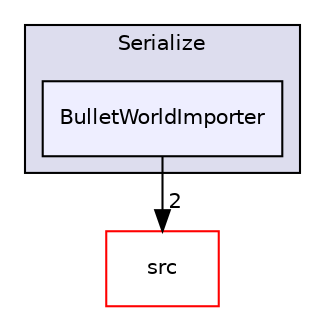 digraph "bullet/bullet-2.82-r2704/Extras/Serialize/BulletWorldImporter" {
  compound=true
  node [ fontsize="10", fontname="Helvetica"];
  edge [ labelfontsize="10", labelfontname="Helvetica"];
  subgraph clusterdir_3f5a2536fb21792f4dbeb795295f94e6 {
    graph [ bgcolor="#ddddee", pencolor="black", label="Serialize" fontname="Helvetica", fontsize="10", URL="dir_3f5a2536fb21792f4dbeb795295f94e6.html"]
  dir_88141033bb4772ab66a4808d4a11f862 [shape=box, label="BulletWorldImporter", style="filled", fillcolor="#eeeeff", pencolor="black", URL="dir_88141033bb4772ab66a4808d4a11f862.html"];
  }
  dir_68d7f8ba1985e704f0f5f20dc6f517a7 [shape=box label="src" fillcolor="white" style="filled" color="red" URL="dir_68d7f8ba1985e704f0f5f20dc6f517a7.html"];
  dir_88141033bb4772ab66a4808d4a11f862->dir_68d7f8ba1985e704f0f5f20dc6f517a7 [headlabel="2", labeldistance=1.5 headhref="dir_000271_000296.html"];
}
